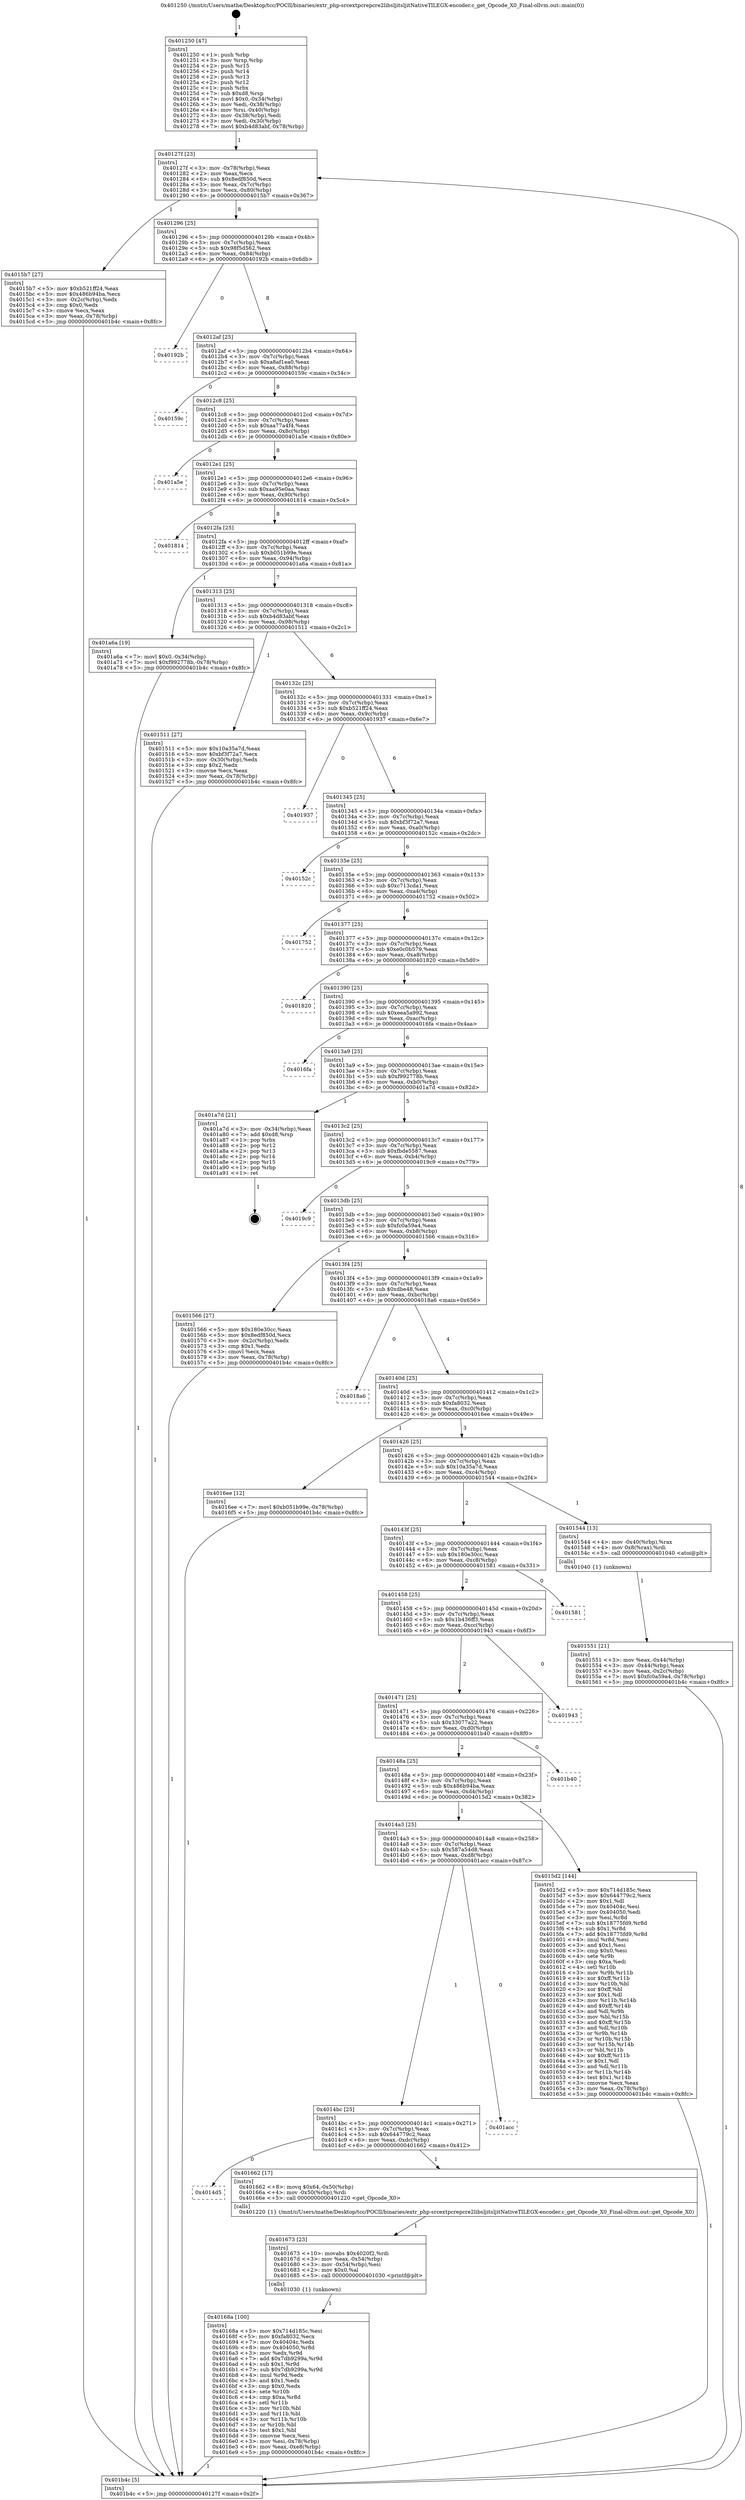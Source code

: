 digraph "0x401250" {
  label = "0x401250 (/mnt/c/Users/mathe/Desktop/tcc/POCII/binaries/extr_php-srcextpcrepcre2libsljitsljitNativeTILEGX-encoder.c_get_Opcode_X0_Final-ollvm.out::main(0))"
  labelloc = "t"
  node[shape=record]

  Entry [label="",width=0.3,height=0.3,shape=circle,fillcolor=black,style=filled]
  "0x40127f" [label="{
     0x40127f [23]\l
     | [instrs]\l
     &nbsp;&nbsp;0x40127f \<+3\>: mov -0x78(%rbp),%eax\l
     &nbsp;&nbsp;0x401282 \<+2\>: mov %eax,%ecx\l
     &nbsp;&nbsp;0x401284 \<+6\>: sub $0x8edf850d,%ecx\l
     &nbsp;&nbsp;0x40128a \<+3\>: mov %eax,-0x7c(%rbp)\l
     &nbsp;&nbsp;0x40128d \<+3\>: mov %ecx,-0x80(%rbp)\l
     &nbsp;&nbsp;0x401290 \<+6\>: je 00000000004015b7 \<main+0x367\>\l
  }"]
  "0x4015b7" [label="{
     0x4015b7 [27]\l
     | [instrs]\l
     &nbsp;&nbsp;0x4015b7 \<+5\>: mov $0xb521ff24,%eax\l
     &nbsp;&nbsp;0x4015bc \<+5\>: mov $0x486b94ba,%ecx\l
     &nbsp;&nbsp;0x4015c1 \<+3\>: mov -0x2c(%rbp),%edx\l
     &nbsp;&nbsp;0x4015c4 \<+3\>: cmp $0x0,%edx\l
     &nbsp;&nbsp;0x4015c7 \<+3\>: cmove %ecx,%eax\l
     &nbsp;&nbsp;0x4015ca \<+3\>: mov %eax,-0x78(%rbp)\l
     &nbsp;&nbsp;0x4015cd \<+5\>: jmp 0000000000401b4c \<main+0x8fc\>\l
  }"]
  "0x401296" [label="{
     0x401296 [25]\l
     | [instrs]\l
     &nbsp;&nbsp;0x401296 \<+5\>: jmp 000000000040129b \<main+0x4b\>\l
     &nbsp;&nbsp;0x40129b \<+3\>: mov -0x7c(%rbp),%eax\l
     &nbsp;&nbsp;0x40129e \<+5\>: sub $0x98f5d562,%eax\l
     &nbsp;&nbsp;0x4012a3 \<+6\>: mov %eax,-0x84(%rbp)\l
     &nbsp;&nbsp;0x4012a9 \<+6\>: je 000000000040192b \<main+0x6db\>\l
  }"]
  Exit [label="",width=0.3,height=0.3,shape=circle,fillcolor=black,style=filled,peripheries=2]
  "0x40192b" [label="{
     0x40192b\l
  }", style=dashed]
  "0x4012af" [label="{
     0x4012af [25]\l
     | [instrs]\l
     &nbsp;&nbsp;0x4012af \<+5\>: jmp 00000000004012b4 \<main+0x64\>\l
     &nbsp;&nbsp;0x4012b4 \<+3\>: mov -0x7c(%rbp),%eax\l
     &nbsp;&nbsp;0x4012b7 \<+5\>: sub $0xa8af1ea0,%eax\l
     &nbsp;&nbsp;0x4012bc \<+6\>: mov %eax,-0x88(%rbp)\l
     &nbsp;&nbsp;0x4012c2 \<+6\>: je 000000000040159c \<main+0x34c\>\l
  }"]
  "0x40168a" [label="{
     0x40168a [100]\l
     | [instrs]\l
     &nbsp;&nbsp;0x40168a \<+5\>: mov $0x714d185c,%esi\l
     &nbsp;&nbsp;0x40168f \<+5\>: mov $0xfa8032,%ecx\l
     &nbsp;&nbsp;0x401694 \<+7\>: mov 0x40404c,%edx\l
     &nbsp;&nbsp;0x40169b \<+8\>: mov 0x404050,%r8d\l
     &nbsp;&nbsp;0x4016a3 \<+3\>: mov %edx,%r9d\l
     &nbsp;&nbsp;0x4016a6 \<+7\>: add $0x7db9299a,%r9d\l
     &nbsp;&nbsp;0x4016ad \<+4\>: sub $0x1,%r9d\l
     &nbsp;&nbsp;0x4016b1 \<+7\>: sub $0x7db9299a,%r9d\l
     &nbsp;&nbsp;0x4016b8 \<+4\>: imul %r9d,%edx\l
     &nbsp;&nbsp;0x4016bc \<+3\>: and $0x1,%edx\l
     &nbsp;&nbsp;0x4016bf \<+3\>: cmp $0x0,%edx\l
     &nbsp;&nbsp;0x4016c2 \<+4\>: sete %r10b\l
     &nbsp;&nbsp;0x4016c6 \<+4\>: cmp $0xa,%r8d\l
     &nbsp;&nbsp;0x4016ca \<+4\>: setl %r11b\l
     &nbsp;&nbsp;0x4016ce \<+3\>: mov %r10b,%bl\l
     &nbsp;&nbsp;0x4016d1 \<+3\>: and %r11b,%bl\l
     &nbsp;&nbsp;0x4016d4 \<+3\>: xor %r11b,%r10b\l
     &nbsp;&nbsp;0x4016d7 \<+3\>: or %r10b,%bl\l
     &nbsp;&nbsp;0x4016da \<+3\>: test $0x1,%bl\l
     &nbsp;&nbsp;0x4016dd \<+3\>: cmovne %ecx,%esi\l
     &nbsp;&nbsp;0x4016e0 \<+3\>: mov %esi,-0x78(%rbp)\l
     &nbsp;&nbsp;0x4016e3 \<+6\>: mov %eax,-0xe8(%rbp)\l
     &nbsp;&nbsp;0x4016e9 \<+5\>: jmp 0000000000401b4c \<main+0x8fc\>\l
  }"]
  "0x40159c" [label="{
     0x40159c\l
  }", style=dashed]
  "0x4012c8" [label="{
     0x4012c8 [25]\l
     | [instrs]\l
     &nbsp;&nbsp;0x4012c8 \<+5\>: jmp 00000000004012cd \<main+0x7d\>\l
     &nbsp;&nbsp;0x4012cd \<+3\>: mov -0x7c(%rbp),%eax\l
     &nbsp;&nbsp;0x4012d0 \<+5\>: sub $0xaa77a4f4,%eax\l
     &nbsp;&nbsp;0x4012d5 \<+6\>: mov %eax,-0x8c(%rbp)\l
     &nbsp;&nbsp;0x4012db \<+6\>: je 0000000000401a5e \<main+0x80e\>\l
  }"]
  "0x401673" [label="{
     0x401673 [23]\l
     | [instrs]\l
     &nbsp;&nbsp;0x401673 \<+10\>: movabs $0x4020f2,%rdi\l
     &nbsp;&nbsp;0x40167d \<+3\>: mov %eax,-0x54(%rbp)\l
     &nbsp;&nbsp;0x401680 \<+3\>: mov -0x54(%rbp),%esi\l
     &nbsp;&nbsp;0x401683 \<+2\>: mov $0x0,%al\l
     &nbsp;&nbsp;0x401685 \<+5\>: call 0000000000401030 \<printf@plt\>\l
     | [calls]\l
     &nbsp;&nbsp;0x401030 \{1\} (unknown)\l
  }"]
  "0x401a5e" [label="{
     0x401a5e\l
  }", style=dashed]
  "0x4012e1" [label="{
     0x4012e1 [25]\l
     | [instrs]\l
     &nbsp;&nbsp;0x4012e1 \<+5\>: jmp 00000000004012e6 \<main+0x96\>\l
     &nbsp;&nbsp;0x4012e6 \<+3\>: mov -0x7c(%rbp),%eax\l
     &nbsp;&nbsp;0x4012e9 \<+5\>: sub $0xaa95e0aa,%eax\l
     &nbsp;&nbsp;0x4012ee \<+6\>: mov %eax,-0x90(%rbp)\l
     &nbsp;&nbsp;0x4012f4 \<+6\>: je 0000000000401814 \<main+0x5c4\>\l
  }"]
  "0x4014d5" [label="{
     0x4014d5\l
  }", style=dashed]
  "0x401814" [label="{
     0x401814\l
  }", style=dashed]
  "0x4012fa" [label="{
     0x4012fa [25]\l
     | [instrs]\l
     &nbsp;&nbsp;0x4012fa \<+5\>: jmp 00000000004012ff \<main+0xaf\>\l
     &nbsp;&nbsp;0x4012ff \<+3\>: mov -0x7c(%rbp),%eax\l
     &nbsp;&nbsp;0x401302 \<+5\>: sub $0xb051b99e,%eax\l
     &nbsp;&nbsp;0x401307 \<+6\>: mov %eax,-0x94(%rbp)\l
     &nbsp;&nbsp;0x40130d \<+6\>: je 0000000000401a6a \<main+0x81a\>\l
  }"]
  "0x401662" [label="{
     0x401662 [17]\l
     | [instrs]\l
     &nbsp;&nbsp;0x401662 \<+8\>: movq $0x64,-0x50(%rbp)\l
     &nbsp;&nbsp;0x40166a \<+4\>: mov -0x50(%rbp),%rdi\l
     &nbsp;&nbsp;0x40166e \<+5\>: call 0000000000401220 \<get_Opcode_X0\>\l
     | [calls]\l
     &nbsp;&nbsp;0x401220 \{1\} (/mnt/c/Users/mathe/Desktop/tcc/POCII/binaries/extr_php-srcextpcrepcre2libsljitsljitNativeTILEGX-encoder.c_get_Opcode_X0_Final-ollvm.out::get_Opcode_X0)\l
  }"]
  "0x401a6a" [label="{
     0x401a6a [19]\l
     | [instrs]\l
     &nbsp;&nbsp;0x401a6a \<+7\>: movl $0x0,-0x34(%rbp)\l
     &nbsp;&nbsp;0x401a71 \<+7\>: movl $0xf992778b,-0x78(%rbp)\l
     &nbsp;&nbsp;0x401a78 \<+5\>: jmp 0000000000401b4c \<main+0x8fc\>\l
  }"]
  "0x401313" [label="{
     0x401313 [25]\l
     | [instrs]\l
     &nbsp;&nbsp;0x401313 \<+5\>: jmp 0000000000401318 \<main+0xc8\>\l
     &nbsp;&nbsp;0x401318 \<+3\>: mov -0x7c(%rbp),%eax\l
     &nbsp;&nbsp;0x40131b \<+5\>: sub $0xb4d83abf,%eax\l
     &nbsp;&nbsp;0x401320 \<+6\>: mov %eax,-0x98(%rbp)\l
     &nbsp;&nbsp;0x401326 \<+6\>: je 0000000000401511 \<main+0x2c1\>\l
  }"]
  "0x4014bc" [label="{
     0x4014bc [25]\l
     | [instrs]\l
     &nbsp;&nbsp;0x4014bc \<+5\>: jmp 00000000004014c1 \<main+0x271\>\l
     &nbsp;&nbsp;0x4014c1 \<+3\>: mov -0x7c(%rbp),%eax\l
     &nbsp;&nbsp;0x4014c4 \<+5\>: sub $0x644779c2,%eax\l
     &nbsp;&nbsp;0x4014c9 \<+6\>: mov %eax,-0xdc(%rbp)\l
     &nbsp;&nbsp;0x4014cf \<+6\>: je 0000000000401662 \<main+0x412\>\l
  }"]
  "0x401511" [label="{
     0x401511 [27]\l
     | [instrs]\l
     &nbsp;&nbsp;0x401511 \<+5\>: mov $0x10a35a7d,%eax\l
     &nbsp;&nbsp;0x401516 \<+5\>: mov $0xbf3f72a7,%ecx\l
     &nbsp;&nbsp;0x40151b \<+3\>: mov -0x30(%rbp),%edx\l
     &nbsp;&nbsp;0x40151e \<+3\>: cmp $0x2,%edx\l
     &nbsp;&nbsp;0x401521 \<+3\>: cmovne %ecx,%eax\l
     &nbsp;&nbsp;0x401524 \<+3\>: mov %eax,-0x78(%rbp)\l
     &nbsp;&nbsp;0x401527 \<+5\>: jmp 0000000000401b4c \<main+0x8fc\>\l
  }"]
  "0x40132c" [label="{
     0x40132c [25]\l
     | [instrs]\l
     &nbsp;&nbsp;0x40132c \<+5\>: jmp 0000000000401331 \<main+0xe1\>\l
     &nbsp;&nbsp;0x401331 \<+3\>: mov -0x7c(%rbp),%eax\l
     &nbsp;&nbsp;0x401334 \<+5\>: sub $0xb521ff24,%eax\l
     &nbsp;&nbsp;0x401339 \<+6\>: mov %eax,-0x9c(%rbp)\l
     &nbsp;&nbsp;0x40133f \<+6\>: je 0000000000401937 \<main+0x6e7\>\l
  }"]
  "0x401b4c" [label="{
     0x401b4c [5]\l
     | [instrs]\l
     &nbsp;&nbsp;0x401b4c \<+5\>: jmp 000000000040127f \<main+0x2f\>\l
  }"]
  "0x401250" [label="{
     0x401250 [47]\l
     | [instrs]\l
     &nbsp;&nbsp;0x401250 \<+1\>: push %rbp\l
     &nbsp;&nbsp;0x401251 \<+3\>: mov %rsp,%rbp\l
     &nbsp;&nbsp;0x401254 \<+2\>: push %r15\l
     &nbsp;&nbsp;0x401256 \<+2\>: push %r14\l
     &nbsp;&nbsp;0x401258 \<+2\>: push %r13\l
     &nbsp;&nbsp;0x40125a \<+2\>: push %r12\l
     &nbsp;&nbsp;0x40125c \<+1\>: push %rbx\l
     &nbsp;&nbsp;0x40125d \<+7\>: sub $0xd8,%rsp\l
     &nbsp;&nbsp;0x401264 \<+7\>: movl $0x0,-0x34(%rbp)\l
     &nbsp;&nbsp;0x40126b \<+3\>: mov %edi,-0x38(%rbp)\l
     &nbsp;&nbsp;0x40126e \<+4\>: mov %rsi,-0x40(%rbp)\l
     &nbsp;&nbsp;0x401272 \<+3\>: mov -0x38(%rbp),%edi\l
     &nbsp;&nbsp;0x401275 \<+3\>: mov %edi,-0x30(%rbp)\l
     &nbsp;&nbsp;0x401278 \<+7\>: movl $0xb4d83abf,-0x78(%rbp)\l
  }"]
  "0x401acc" [label="{
     0x401acc\l
  }", style=dashed]
  "0x401937" [label="{
     0x401937\l
  }", style=dashed]
  "0x401345" [label="{
     0x401345 [25]\l
     | [instrs]\l
     &nbsp;&nbsp;0x401345 \<+5\>: jmp 000000000040134a \<main+0xfa\>\l
     &nbsp;&nbsp;0x40134a \<+3\>: mov -0x7c(%rbp),%eax\l
     &nbsp;&nbsp;0x40134d \<+5\>: sub $0xbf3f72a7,%eax\l
     &nbsp;&nbsp;0x401352 \<+6\>: mov %eax,-0xa0(%rbp)\l
     &nbsp;&nbsp;0x401358 \<+6\>: je 000000000040152c \<main+0x2dc\>\l
  }"]
  "0x4014a3" [label="{
     0x4014a3 [25]\l
     | [instrs]\l
     &nbsp;&nbsp;0x4014a3 \<+5\>: jmp 00000000004014a8 \<main+0x258\>\l
     &nbsp;&nbsp;0x4014a8 \<+3\>: mov -0x7c(%rbp),%eax\l
     &nbsp;&nbsp;0x4014ab \<+5\>: sub $0x587a54d8,%eax\l
     &nbsp;&nbsp;0x4014b0 \<+6\>: mov %eax,-0xd8(%rbp)\l
     &nbsp;&nbsp;0x4014b6 \<+6\>: je 0000000000401acc \<main+0x87c\>\l
  }"]
  "0x40152c" [label="{
     0x40152c\l
  }", style=dashed]
  "0x40135e" [label="{
     0x40135e [25]\l
     | [instrs]\l
     &nbsp;&nbsp;0x40135e \<+5\>: jmp 0000000000401363 \<main+0x113\>\l
     &nbsp;&nbsp;0x401363 \<+3\>: mov -0x7c(%rbp),%eax\l
     &nbsp;&nbsp;0x401366 \<+5\>: sub $0xc713cda1,%eax\l
     &nbsp;&nbsp;0x40136b \<+6\>: mov %eax,-0xa4(%rbp)\l
     &nbsp;&nbsp;0x401371 \<+6\>: je 0000000000401752 \<main+0x502\>\l
  }"]
  "0x4015d2" [label="{
     0x4015d2 [144]\l
     | [instrs]\l
     &nbsp;&nbsp;0x4015d2 \<+5\>: mov $0x714d185c,%eax\l
     &nbsp;&nbsp;0x4015d7 \<+5\>: mov $0x644779c2,%ecx\l
     &nbsp;&nbsp;0x4015dc \<+2\>: mov $0x1,%dl\l
     &nbsp;&nbsp;0x4015de \<+7\>: mov 0x40404c,%esi\l
     &nbsp;&nbsp;0x4015e5 \<+7\>: mov 0x404050,%edi\l
     &nbsp;&nbsp;0x4015ec \<+3\>: mov %esi,%r8d\l
     &nbsp;&nbsp;0x4015ef \<+7\>: sub $0x18775fd9,%r8d\l
     &nbsp;&nbsp;0x4015f6 \<+4\>: sub $0x1,%r8d\l
     &nbsp;&nbsp;0x4015fa \<+7\>: add $0x18775fd9,%r8d\l
     &nbsp;&nbsp;0x401601 \<+4\>: imul %r8d,%esi\l
     &nbsp;&nbsp;0x401605 \<+3\>: and $0x1,%esi\l
     &nbsp;&nbsp;0x401608 \<+3\>: cmp $0x0,%esi\l
     &nbsp;&nbsp;0x40160b \<+4\>: sete %r9b\l
     &nbsp;&nbsp;0x40160f \<+3\>: cmp $0xa,%edi\l
     &nbsp;&nbsp;0x401612 \<+4\>: setl %r10b\l
     &nbsp;&nbsp;0x401616 \<+3\>: mov %r9b,%r11b\l
     &nbsp;&nbsp;0x401619 \<+4\>: xor $0xff,%r11b\l
     &nbsp;&nbsp;0x40161d \<+3\>: mov %r10b,%bl\l
     &nbsp;&nbsp;0x401620 \<+3\>: xor $0xff,%bl\l
     &nbsp;&nbsp;0x401623 \<+3\>: xor $0x1,%dl\l
     &nbsp;&nbsp;0x401626 \<+3\>: mov %r11b,%r14b\l
     &nbsp;&nbsp;0x401629 \<+4\>: and $0xff,%r14b\l
     &nbsp;&nbsp;0x40162d \<+3\>: and %dl,%r9b\l
     &nbsp;&nbsp;0x401630 \<+3\>: mov %bl,%r15b\l
     &nbsp;&nbsp;0x401633 \<+4\>: and $0xff,%r15b\l
     &nbsp;&nbsp;0x401637 \<+3\>: and %dl,%r10b\l
     &nbsp;&nbsp;0x40163a \<+3\>: or %r9b,%r14b\l
     &nbsp;&nbsp;0x40163d \<+3\>: or %r10b,%r15b\l
     &nbsp;&nbsp;0x401640 \<+3\>: xor %r15b,%r14b\l
     &nbsp;&nbsp;0x401643 \<+3\>: or %bl,%r11b\l
     &nbsp;&nbsp;0x401646 \<+4\>: xor $0xff,%r11b\l
     &nbsp;&nbsp;0x40164a \<+3\>: or $0x1,%dl\l
     &nbsp;&nbsp;0x40164d \<+3\>: and %dl,%r11b\l
     &nbsp;&nbsp;0x401650 \<+3\>: or %r11b,%r14b\l
     &nbsp;&nbsp;0x401653 \<+4\>: test $0x1,%r14b\l
     &nbsp;&nbsp;0x401657 \<+3\>: cmovne %ecx,%eax\l
     &nbsp;&nbsp;0x40165a \<+3\>: mov %eax,-0x78(%rbp)\l
     &nbsp;&nbsp;0x40165d \<+5\>: jmp 0000000000401b4c \<main+0x8fc\>\l
  }"]
  "0x401752" [label="{
     0x401752\l
  }", style=dashed]
  "0x401377" [label="{
     0x401377 [25]\l
     | [instrs]\l
     &nbsp;&nbsp;0x401377 \<+5\>: jmp 000000000040137c \<main+0x12c\>\l
     &nbsp;&nbsp;0x40137c \<+3\>: mov -0x7c(%rbp),%eax\l
     &nbsp;&nbsp;0x40137f \<+5\>: sub $0xe0c0b579,%eax\l
     &nbsp;&nbsp;0x401384 \<+6\>: mov %eax,-0xa8(%rbp)\l
     &nbsp;&nbsp;0x40138a \<+6\>: je 0000000000401820 \<main+0x5d0\>\l
  }"]
  "0x40148a" [label="{
     0x40148a [25]\l
     | [instrs]\l
     &nbsp;&nbsp;0x40148a \<+5\>: jmp 000000000040148f \<main+0x23f\>\l
     &nbsp;&nbsp;0x40148f \<+3\>: mov -0x7c(%rbp),%eax\l
     &nbsp;&nbsp;0x401492 \<+5\>: sub $0x486b94ba,%eax\l
     &nbsp;&nbsp;0x401497 \<+6\>: mov %eax,-0xd4(%rbp)\l
     &nbsp;&nbsp;0x40149d \<+6\>: je 00000000004015d2 \<main+0x382\>\l
  }"]
  "0x401820" [label="{
     0x401820\l
  }", style=dashed]
  "0x401390" [label="{
     0x401390 [25]\l
     | [instrs]\l
     &nbsp;&nbsp;0x401390 \<+5\>: jmp 0000000000401395 \<main+0x145\>\l
     &nbsp;&nbsp;0x401395 \<+3\>: mov -0x7c(%rbp),%eax\l
     &nbsp;&nbsp;0x401398 \<+5\>: sub $0xeea5a992,%eax\l
     &nbsp;&nbsp;0x40139d \<+6\>: mov %eax,-0xac(%rbp)\l
     &nbsp;&nbsp;0x4013a3 \<+6\>: je 00000000004016fa \<main+0x4aa\>\l
  }"]
  "0x401b40" [label="{
     0x401b40\l
  }", style=dashed]
  "0x4016fa" [label="{
     0x4016fa\l
  }", style=dashed]
  "0x4013a9" [label="{
     0x4013a9 [25]\l
     | [instrs]\l
     &nbsp;&nbsp;0x4013a9 \<+5\>: jmp 00000000004013ae \<main+0x15e\>\l
     &nbsp;&nbsp;0x4013ae \<+3\>: mov -0x7c(%rbp),%eax\l
     &nbsp;&nbsp;0x4013b1 \<+5\>: sub $0xf992778b,%eax\l
     &nbsp;&nbsp;0x4013b6 \<+6\>: mov %eax,-0xb0(%rbp)\l
     &nbsp;&nbsp;0x4013bc \<+6\>: je 0000000000401a7d \<main+0x82d\>\l
  }"]
  "0x401471" [label="{
     0x401471 [25]\l
     | [instrs]\l
     &nbsp;&nbsp;0x401471 \<+5\>: jmp 0000000000401476 \<main+0x226\>\l
     &nbsp;&nbsp;0x401476 \<+3\>: mov -0x7c(%rbp),%eax\l
     &nbsp;&nbsp;0x401479 \<+5\>: sub $0x33077a22,%eax\l
     &nbsp;&nbsp;0x40147e \<+6\>: mov %eax,-0xd0(%rbp)\l
     &nbsp;&nbsp;0x401484 \<+6\>: je 0000000000401b40 \<main+0x8f0\>\l
  }"]
  "0x401a7d" [label="{
     0x401a7d [21]\l
     | [instrs]\l
     &nbsp;&nbsp;0x401a7d \<+3\>: mov -0x34(%rbp),%eax\l
     &nbsp;&nbsp;0x401a80 \<+7\>: add $0xd8,%rsp\l
     &nbsp;&nbsp;0x401a87 \<+1\>: pop %rbx\l
     &nbsp;&nbsp;0x401a88 \<+2\>: pop %r12\l
     &nbsp;&nbsp;0x401a8a \<+2\>: pop %r13\l
     &nbsp;&nbsp;0x401a8c \<+2\>: pop %r14\l
     &nbsp;&nbsp;0x401a8e \<+2\>: pop %r15\l
     &nbsp;&nbsp;0x401a90 \<+1\>: pop %rbp\l
     &nbsp;&nbsp;0x401a91 \<+1\>: ret\l
  }"]
  "0x4013c2" [label="{
     0x4013c2 [25]\l
     | [instrs]\l
     &nbsp;&nbsp;0x4013c2 \<+5\>: jmp 00000000004013c7 \<main+0x177\>\l
     &nbsp;&nbsp;0x4013c7 \<+3\>: mov -0x7c(%rbp),%eax\l
     &nbsp;&nbsp;0x4013ca \<+5\>: sub $0xfbde5587,%eax\l
     &nbsp;&nbsp;0x4013cf \<+6\>: mov %eax,-0xb4(%rbp)\l
     &nbsp;&nbsp;0x4013d5 \<+6\>: je 00000000004019c9 \<main+0x779\>\l
  }"]
  "0x401943" [label="{
     0x401943\l
  }", style=dashed]
  "0x4019c9" [label="{
     0x4019c9\l
  }", style=dashed]
  "0x4013db" [label="{
     0x4013db [25]\l
     | [instrs]\l
     &nbsp;&nbsp;0x4013db \<+5\>: jmp 00000000004013e0 \<main+0x190\>\l
     &nbsp;&nbsp;0x4013e0 \<+3\>: mov -0x7c(%rbp),%eax\l
     &nbsp;&nbsp;0x4013e3 \<+5\>: sub $0xfc0a59a4,%eax\l
     &nbsp;&nbsp;0x4013e8 \<+6\>: mov %eax,-0xb8(%rbp)\l
     &nbsp;&nbsp;0x4013ee \<+6\>: je 0000000000401566 \<main+0x316\>\l
  }"]
  "0x401458" [label="{
     0x401458 [25]\l
     | [instrs]\l
     &nbsp;&nbsp;0x401458 \<+5\>: jmp 000000000040145d \<main+0x20d\>\l
     &nbsp;&nbsp;0x40145d \<+3\>: mov -0x7c(%rbp),%eax\l
     &nbsp;&nbsp;0x401460 \<+5\>: sub $0x1b436ff3,%eax\l
     &nbsp;&nbsp;0x401465 \<+6\>: mov %eax,-0xcc(%rbp)\l
     &nbsp;&nbsp;0x40146b \<+6\>: je 0000000000401943 \<main+0x6f3\>\l
  }"]
  "0x401566" [label="{
     0x401566 [27]\l
     | [instrs]\l
     &nbsp;&nbsp;0x401566 \<+5\>: mov $0x180e30cc,%eax\l
     &nbsp;&nbsp;0x40156b \<+5\>: mov $0x8edf850d,%ecx\l
     &nbsp;&nbsp;0x401570 \<+3\>: mov -0x2c(%rbp),%edx\l
     &nbsp;&nbsp;0x401573 \<+3\>: cmp $0x1,%edx\l
     &nbsp;&nbsp;0x401576 \<+3\>: cmovl %ecx,%eax\l
     &nbsp;&nbsp;0x401579 \<+3\>: mov %eax,-0x78(%rbp)\l
     &nbsp;&nbsp;0x40157c \<+5\>: jmp 0000000000401b4c \<main+0x8fc\>\l
  }"]
  "0x4013f4" [label="{
     0x4013f4 [25]\l
     | [instrs]\l
     &nbsp;&nbsp;0x4013f4 \<+5\>: jmp 00000000004013f9 \<main+0x1a9\>\l
     &nbsp;&nbsp;0x4013f9 \<+3\>: mov -0x7c(%rbp),%eax\l
     &nbsp;&nbsp;0x4013fc \<+5\>: sub $0xdbe48,%eax\l
     &nbsp;&nbsp;0x401401 \<+6\>: mov %eax,-0xbc(%rbp)\l
     &nbsp;&nbsp;0x401407 \<+6\>: je 00000000004018a6 \<main+0x656\>\l
  }"]
  "0x401581" [label="{
     0x401581\l
  }", style=dashed]
  "0x4018a6" [label="{
     0x4018a6\l
  }", style=dashed]
  "0x40140d" [label="{
     0x40140d [25]\l
     | [instrs]\l
     &nbsp;&nbsp;0x40140d \<+5\>: jmp 0000000000401412 \<main+0x1c2\>\l
     &nbsp;&nbsp;0x401412 \<+3\>: mov -0x7c(%rbp),%eax\l
     &nbsp;&nbsp;0x401415 \<+5\>: sub $0xfa8032,%eax\l
     &nbsp;&nbsp;0x40141a \<+6\>: mov %eax,-0xc0(%rbp)\l
     &nbsp;&nbsp;0x401420 \<+6\>: je 00000000004016ee \<main+0x49e\>\l
  }"]
  "0x401551" [label="{
     0x401551 [21]\l
     | [instrs]\l
     &nbsp;&nbsp;0x401551 \<+3\>: mov %eax,-0x44(%rbp)\l
     &nbsp;&nbsp;0x401554 \<+3\>: mov -0x44(%rbp),%eax\l
     &nbsp;&nbsp;0x401557 \<+3\>: mov %eax,-0x2c(%rbp)\l
     &nbsp;&nbsp;0x40155a \<+7\>: movl $0xfc0a59a4,-0x78(%rbp)\l
     &nbsp;&nbsp;0x401561 \<+5\>: jmp 0000000000401b4c \<main+0x8fc\>\l
  }"]
  "0x4016ee" [label="{
     0x4016ee [12]\l
     | [instrs]\l
     &nbsp;&nbsp;0x4016ee \<+7\>: movl $0xb051b99e,-0x78(%rbp)\l
     &nbsp;&nbsp;0x4016f5 \<+5\>: jmp 0000000000401b4c \<main+0x8fc\>\l
  }"]
  "0x401426" [label="{
     0x401426 [25]\l
     | [instrs]\l
     &nbsp;&nbsp;0x401426 \<+5\>: jmp 000000000040142b \<main+0x1db\>\l
     &nbsp;&nbsp;0x40142b \<+3\>: mov -0x7c(%rbp),%eax\l
     &nbsp;&nbsp;0x40142e \<+5\>: sub $0x10a35a7d,%eax\l
     &nbsp;&nbsp;0x401433 \<+6\>: mov %eax,-0xc4(%rbp)\l
     &nbsp;&nbsp;0x401439 \<+6\>: je 0000000000401544 \<main+0x2f4\>\l
  }"]
  "0x40143f" [label="{
     0x40143f [25]\l
     | [instrs]\l
     &nbsp;&nbsp;0x40143f \<+5\>: jmp 0000000000401444 \<main+0x1f4\>\l
     &nbsp;&nbsp;0x401444 \<+3\>: mov -0x7c(%rbp),%eax\l
     &nbsp;&nbsp;0x401447 \<+5\>: sub $0x180e30cc,%eax\l
     &nbsp;&nbsp;0x40144c \<+6\>: mov %eax,-0xc8(%rbp)\l
     &nbsp;&nbsp;0x401452 \<+6\>: je 0000000000401581 \<main+0x331\>\l
  }"]
  "0x401544" [label="{
     0x401544 [13]\l
     | [instrs]\l
     &nbsp;&nbsp;0x401544 \<+4\>: mov -0x40(%rbp),%rax\l
     &nbsp;&nbsp;0x401548 \<+4\>: mov 0x8(%rax),%rdi\l
     &nbsp;&nbsp;0x40154c \<+5\>: call 0000000000401040 \<atoi@plt\>\l
     | [calls]\l
     &nbsp;&nbsp;0x401040 \{1\} (unknown)\l
  }"]
  Entry -> "0x401250" [label=" 1"]
  "0x40127f" -> "0x4015b7" [label=" 1"]
  "0x40127f" -> "0x401296" [label=" 8"]
  "0x401a7d" -> Exit [label=" 1"]
  "0x401296" -> "0x40192b" [label=" 0"]
  "0x401296" -> "0x4012af" [label=" 8"]
  "0x401a6a" -> "0x401b4c" [label=" 1"]
  "0x4012af" -> "0x40159c" [label=" 0"]
  "0x4012af" -> "0x4012c8" [label=" 8"]
  "0x4016ee" -> "0x401b4c" [label=" 1"]
  "0x4012c8" -> "0x401a5e" [label=" 0"]
  "0x4012c8" -> "0x4012e1" [label=" 8"]
  "0x40168a" -> "0x401b4c" [label=" 1"]
  "0x4012e1" -> "0x401814" [label=" 0"]
  "0x4012e1" -> "0x4012fa" [label=" 8"]
  "0x401673" -> "0x40168a" [label=" 1"]
  "0x4012fa" -> "0x401a6a" [label=" 1"]
  "0x4012fa" -> "0x401313" [label=" 7"]
  "0x401662" -> "0x401673" [label=" 1"]
  "0x401313" -> "0x401511" [label=" 1"]
  "0x401313" -> "0x40132c" [label=" 6"]
  "0x401511" -> "0x401b4c" [label=" 1"]
  "0x401250" -> "0x40127f" [label=" 1"]
  "0x401b4c" -> "0x40127f" [label=" 8"]
  "0x4014bc" -> "0x401662" [label=" 1"]
  "0x40132c" -> "0x401937" [label=" 0"]
  "0x40132c" -> "0x401345" [label=" 6"]
  "0x4014bc" -> "0x4014d5" [label=" 0"]
  "0x401345" -> "0x40152c" [label=" 0"]
  "0x401345" -> "0x40135e" [label=" 6"]
  "0x4014a3" -> "0x401acc" [label=" 0"]
  "0x40135e" -> "0x401752" [label=" 0"]
  "0x40135e" -> "0x401377" [label=" 6"]
  "0x4014a3" -> "0x4014bc" [label=" 1"]
  "0x401377" -> "0x401820" [label=" 0"]
  "0x401377" -> "0x401390" [label=" 6"]
  "0x40148a" -> "0x4014a3" [label=" 1"]
  "0x401390" -> "0x4016fa" [label=" 0"]
  "0x401390" -> "0x4013a9" [label=" 6"]
  "0x40148a" -> "0x4015d2" [label=" 1"]
  "0x4013a9" -> "0x401a7d" [label=" 1"]
  "0x4013a9" -> "0x4013c2" [label=" 5"]
  "0x401471" -> "0x40148a" [label=" 2"]
  "0x4013c2" -> "0x4019c9" [label=" 0"]
  "0x4013c2" -> "0x4013db" [label=" 5"]
  "0x401471" -> "0x401b40" [label=" 0"]
  "0x4013db" -> "0x401566" [label=" 1"]
  "0x4013db" -> "0x4013f4" [label=" 4"]
  "0x401458" -> "0x401471" [label=" 2"]
  "0x4013f4" -> "0x4018a6" [label=" 0"]
  "0x4013f4" -> "0x40140d" [label=" 4"]
  "0x401458" -> "0x401943" [label=" 0"]
  "0x40140d" -> "0x4016ee" [label=" 1"]
  "0x40140d" -> "0x401426" [label=" 3"]
  "0x40143f" -> "0x401458" [label=" 2"]
  "0x401426" -> "0x401544" [label=" 1"]
  "0x401426" -> "0x40143f" [label=" 2"]
  "0x401544" -> "0x401551" [label=" 1"]
  "0x401551" -> "0x401b4c" [label=" 1"]
  "0x401566" -> "0x401b4c" [label=" 1"]
  "0x4015b7" -> "0x401b4c" [label=" 1"]
  "0x4015d2" -> "0x401b4c" [label=" 1"]
  "0x40143f" -> "0x401581" [label=" 0"]
}

